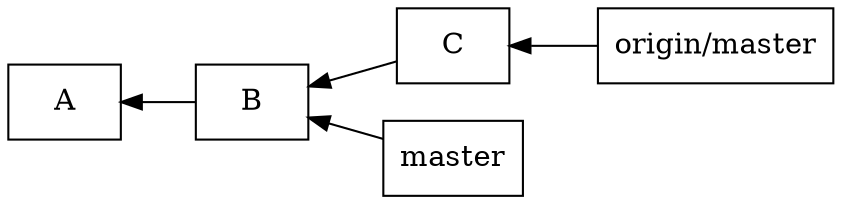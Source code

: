 digraph G {
  rankdir=RL

  node [shape=rectangle,style="fill=green!20"]
  A
  B
  C

  node [shape=rectangle,style="fill=yellow!20"]
  master
  "origin/master"

  B -> A
  C -> B
  master -> B
  "origin/master" -> C
}